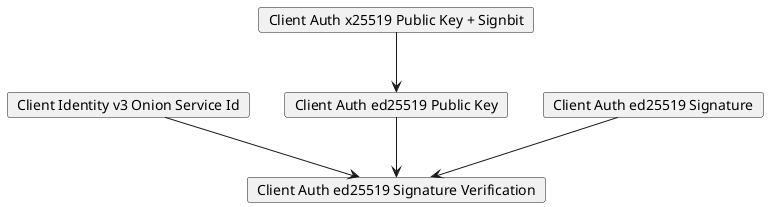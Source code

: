 @startuml

card client_identity as "Client Identity v3 Onion Service Id"
card x25519_public as "Client Auth x25519 Public Key + Signbit"
card ed25519_public as "Client Auth ed25519 Public Key"

card client_auth_signature as "Client Auth ed25519 Signature"
card client_auth_signature_verification as "Client Auth ed25519 Signature Verification"

x25519_public --> ed25519_public

client_identity --> client_auth_signature_verification
client_auth_signature --> client_auth_signature_verification
ed25519_public --> client_auth_signature_verification

@enduml